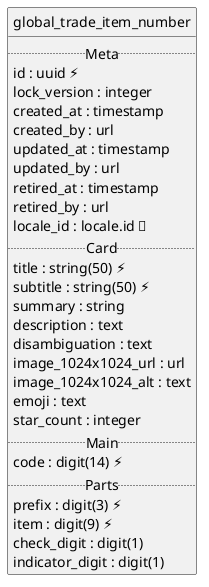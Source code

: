 @startuml uml
skinparam monochrome true
skinparam linetype ortho
hide circle

entity global_trade_item_number {
  .. Meta ..
  id : uuid ⚡
  lock_version : integer
  created_at : timestamp
  created_by : url
  updated_at : timestamp
  updated_by : url
  retired_at : timestamp
  retired_by : url
  locale_id : locale.id 🔑
  .. Card ..
  title : string(50) ⚡
  subtitle : string(50) ⚡
  summary : string
  description : text
  disambiguation : text
  image_1024x1024_url : url
  image_1024x1024_alt : text
  emoji : text
  star_count : integer
  .. Main ..
  code : digit(14) ⚡
  .. Parts ..
  prefix : digit(3) ⚡
  item : digit(9) ⚡
  check_digit : digit(1)
  indicator_digit : digit(1)
}

@enduml
